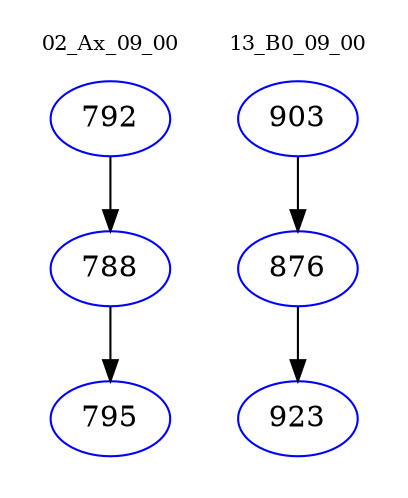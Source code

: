 digraph{
subgraph cluster_0 {
color = white
label = "02_Ax_09_00";
fontsize=10;
T0_792 [label="792", color="blue"]
T0_792 -> T0_788 [color="black"]
T0_788 [label="788", color="blue"]
T0_788 -> T0_795 [color="black"]
T0_795 [label="795", color="blue"]
}
subgraph cluster_1 {
color = white
label = "13_B0_09_00";
fontsize=10;
T1_903 [label="903", color="blue"]
T1_903 -> T1_876 [color="black"]
T1_876 [label="876", color="blue"]
T1_876 -> T1_923 [color="black"]
T1_923 [label="923", color="blue"]
}
}
